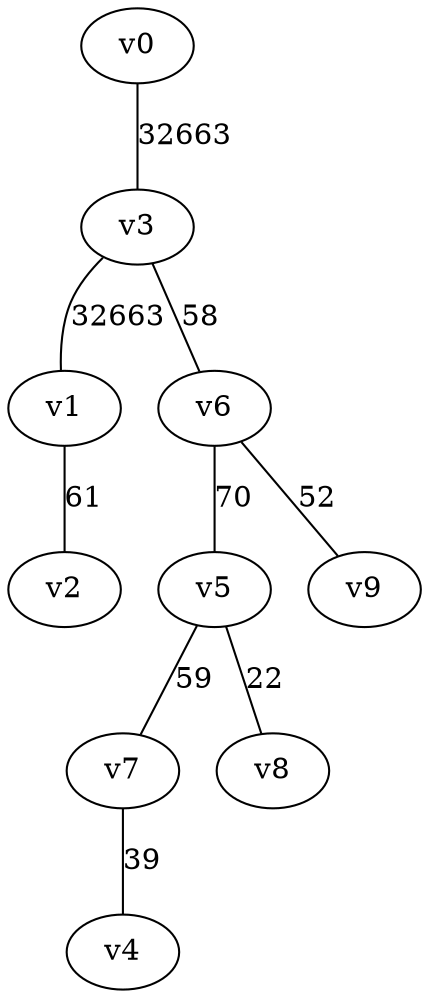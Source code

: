 graph gn10_mst_p {
v3 -- v1 [label = "32663"];
v1 -- v2 [label = "61"];
v0 -- v3 [label = "32663"];
v7 -- v4 [label = "39"];
v6 -- v5 [label = "70"];
v3 -- v6 [label = "58"];
v5 -- v7 [label = "59"];
v5 -- v8 [label = "22"];
v6 -- v9 [label = "52"];
}